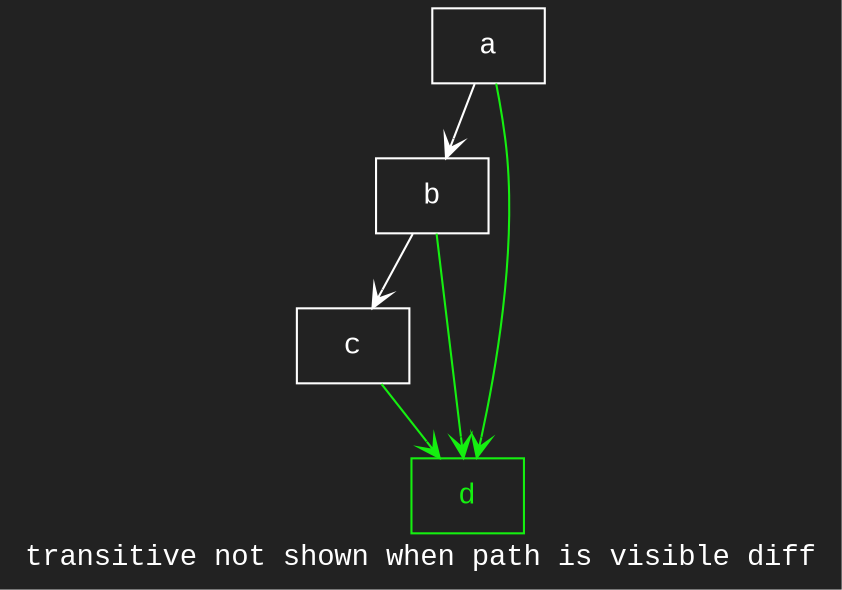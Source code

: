 digraph D {
    tooltip="transitive not shown when path is visible diff";
    label="transitive not shown when path is visible diff";
    bgcolor="#222222";
    fontcolor="#ffffff";
    fontname="Courier New";
    
    node1 [color="#ffffff",fontcolor="#ffffff",fontname="Courier New",shape="rectangle",tooltip="a",label="a"]
    
    node2 [color="#ffffff",fontcolor="#ffffff",fontname="Courier New",shape="rectangle",tooltip="b",label="b"]
    
    node3 [color="#ffffff",fontcolor="#ffffff",fontname="Courier New",shape="rectangle",tooltip="c",label="c"]
    
    node4 [color="#15ef10",fontcolor="#15ef10",fontname="Courier New",shape="rectangle",tooltip="d",label="d"]
    
    node1 -> node2 [arrowhead="vee",color="#ffffff",tooltip="a\n   ->\nb",]
    node1 -> node4 [arrowhead="vee",color="#15ef10",tooltip="a\n   ->\nd",]
    node2 -> node3 [arrowhead="vee",color="#ffffff",tooltip="b\n   ->\nc",]
    node2 -> node4 [arrowhead="vee",color="#15ef10",tooltip="b\n   ->\nd",]
    node3 -> node4 [arrowhead="vee",color="#15ef10",tooltip="c\n   ->\nd",]
}
